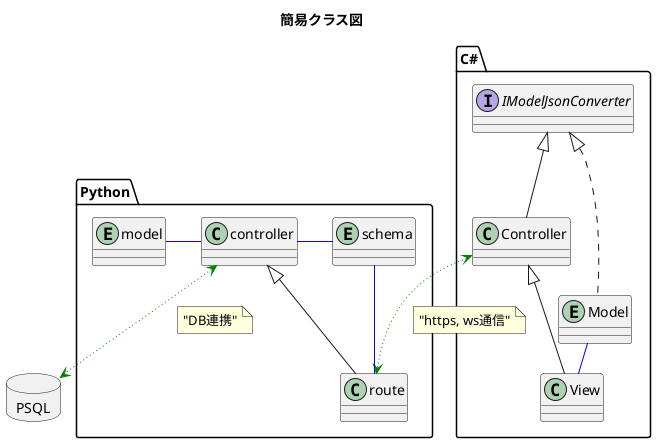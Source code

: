 @startuml SimpleClass
title "簡易クラス図"
package python as "Python" {
    class controller
    class route extends controller
    entity model
    entity schema
}
package csharp as "C#" {
    interface IModelJsonConverter
    class Controller extends IModelJsonConverter
    class View extends Controller
    entity Model implements IModelJsonConverter
}
database psql as "PSQL" {
}
Controller <-[#green,dotted]-> route
note right on link : "https, ws通信"
controller <-[#green,dotted]-> psql
note right on link : "DB連携"
Model - View #blue
schema - route #blue
schema - controller #blue
model - controller #blue
@enduml
